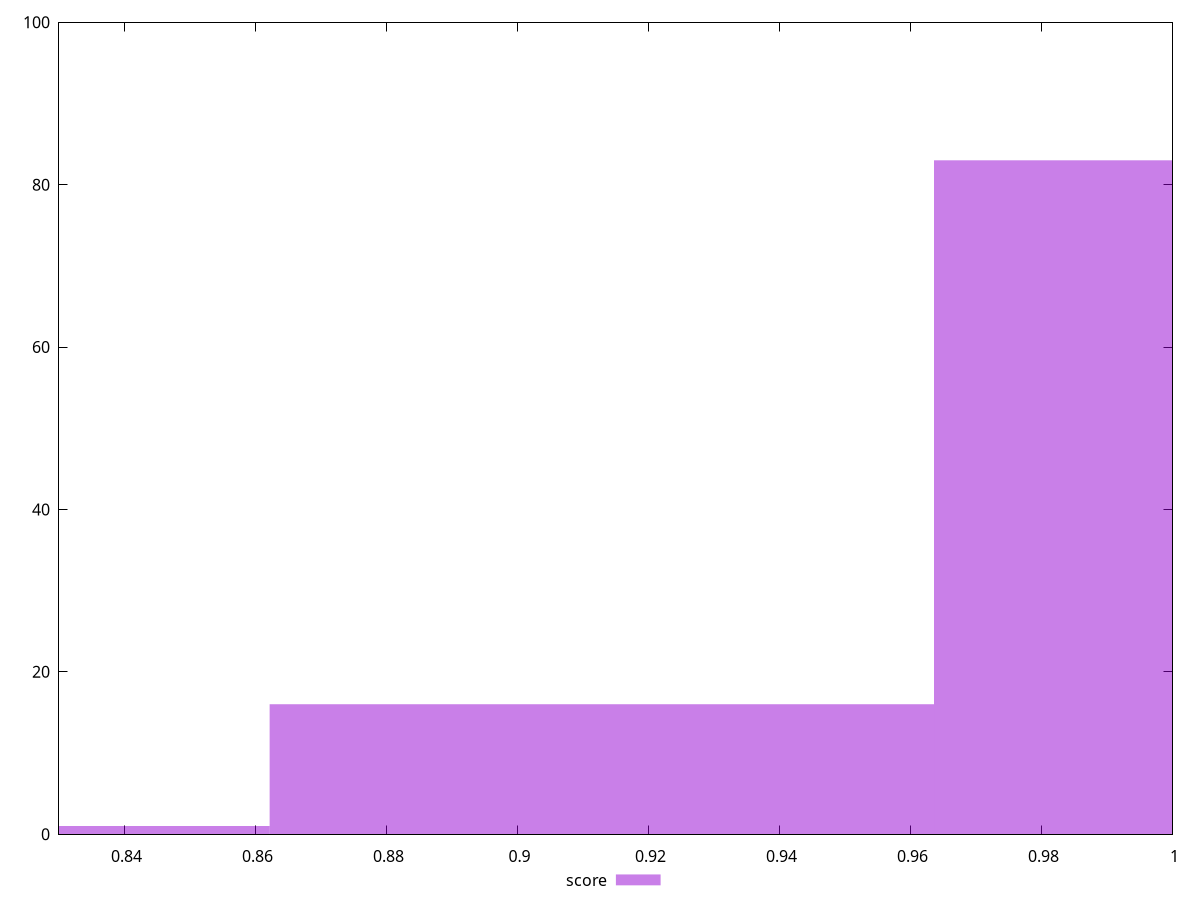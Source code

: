 reset

$score <<EOF
0.9128736453776519 16
0.8114432403356906 1
1.0143040504196132 83
EOF

set key outside below
set boxwidth 0.10143040504196132
set xrange [0.83:1]
set yrange [0:100]
set trange [0:100]
set style fill transparent solid 0.5 noborder
set terminal svg size 640, 490 enhanced background rgb 'white'
set output "reports/report_00027_2021-02-24T12-40-31.850Z/unminified-javascript/samples/agenda/score/histogram.svg"

plot $score title "score" with boxes

reset
